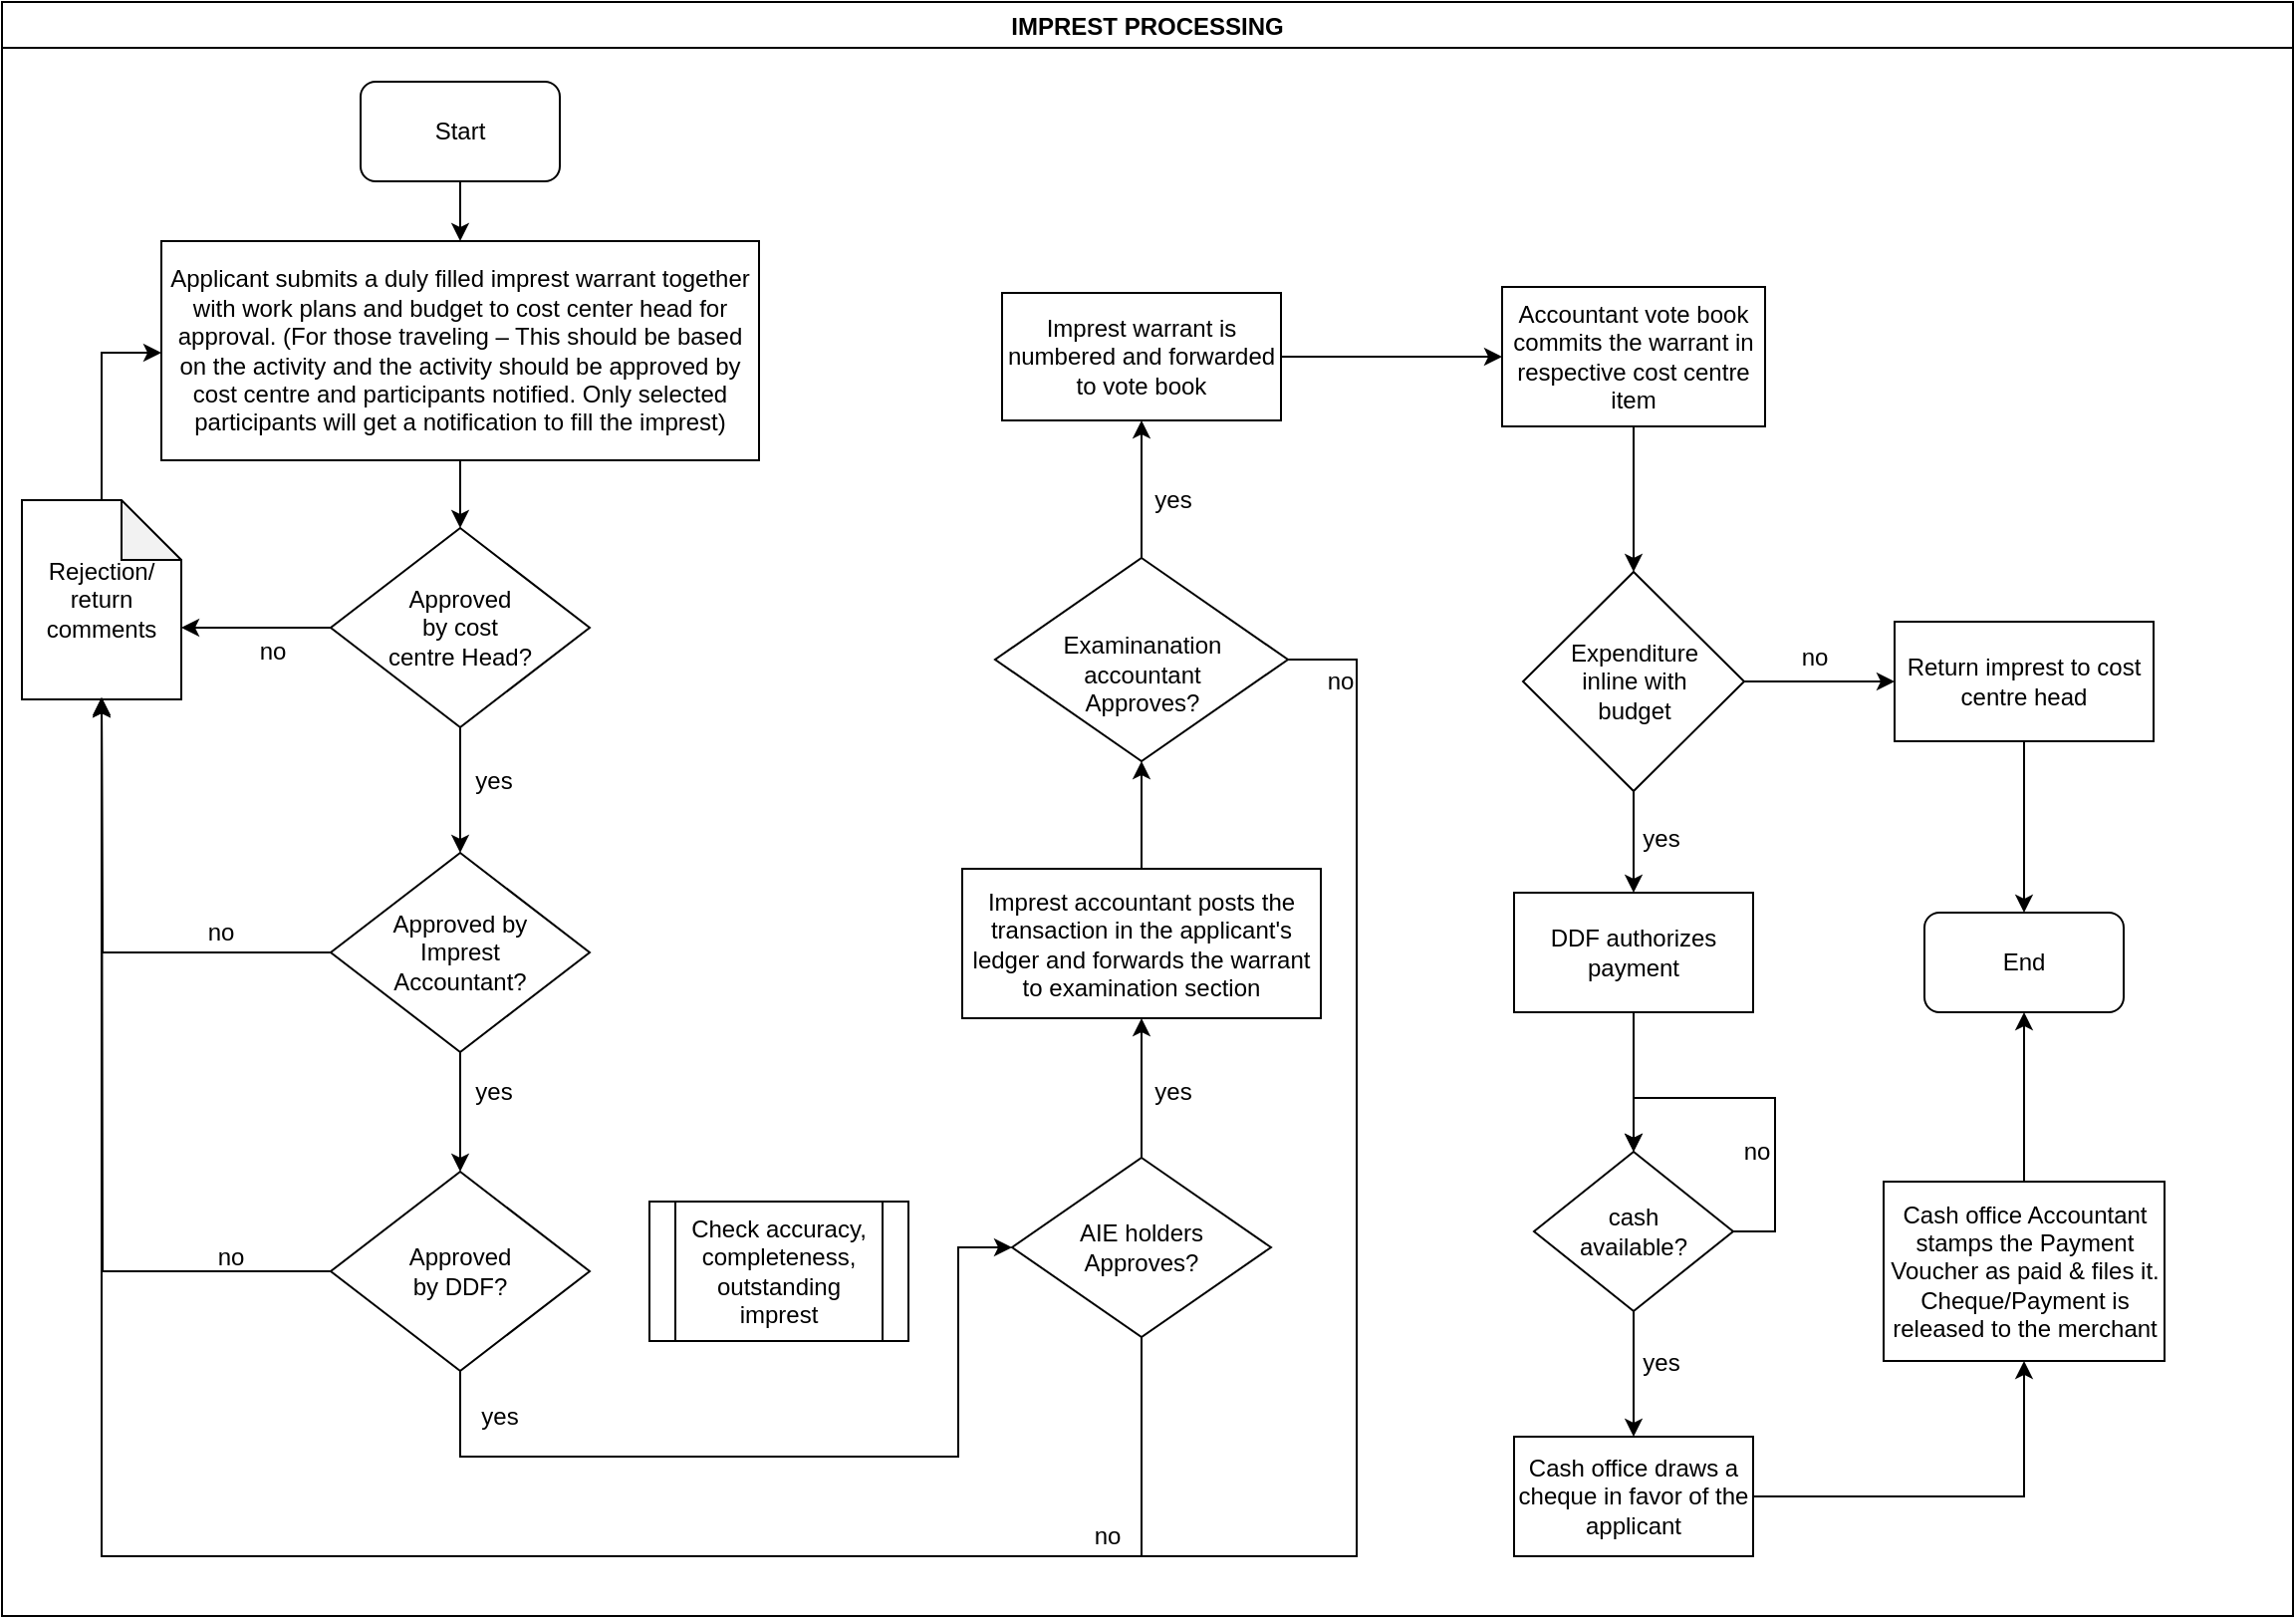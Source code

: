 <mxfile version="14.2.9" type="github">
  <diagram id="x-UUzvVaHj4vwNP_22vH" name="Page-1">
    <mxGraphModel dx="1038" dy="519" grid="1" gridSize="10" guides="1" tooltips="1" connect="1" arrows="1" fold="1" page="1" pageScale="1" pageWidth="1169" pageHeight="827" math="0" shadow="0">
      <root>
        <mxCell id="0" />
        <mxCell id="1" parent="0" />
        <mxCell id="JOb5DQNQt9hg0U8gQbrx-1" value="IMPREST PROCESSING" style="swimlane;startSize=23;" parent="1" vertex="1">
          <mxGeometry x="10" y="10" width="1150" height="810" as="geometry" />
        </mxCell>
        <mxCell id="JOb5DQNQt9hg0U8gQbrx-2" value="Start" style="rounded=1;whiteSpace=wrap;html=1;" parent="JOb5DQNQt9hg0U8gQbrx-1" vertex="1">
          <mxGeometry x="180" y="40" width="100" height="50" as="geometry" />
        </mxCell>
        <mxCell id="JOb5DQNQt9hg0U8gQbrx-5" value="Applicant submits a duly filled imprest warrant together with work plans and budget to cost center head for approval. (For those traveling – This should be based on the activity and the activity should be approved by cost centre and participants notified. Only selected participants will get a notification to fill the imprest)" style="rounded=0;whiteSpace=wrap;html=1;" parent="JOb5DQNQt9hg0U8gQbrx-1" vertex="1">
          <mxGeometry x="80" y="120" width="300" height="110" as="geometry" />
        </mxCell>
        <mxCell id="JOb5DQNQt9hg0U8gQbrx-4" value="" style="edgeStyle=orthogonalEdgeStyle;rounded=0;orthogonalLoop=1;jettySize=auto;html=1;entryX=0.5;entryY=0;entryDx=0;entryDy=0;" parent="JOb5DQNQt9hg0U8gQbrx-1" source="JOb5DQNQt9hg0U8gQbrx-2" target="JOb5DQNQt9hg0U8gQbrx-5" edge="1">
          <mxGeometry relative="1" as="geometry">
            <mxPoint x="230" y="165" as="targetPoint" />
          </mxGeometry>
        </mxCell>
        <mxCell id="JOb5DQNQt9hg0U8gQbrx-8" value="&lt;div&gt;Approved&lt;/div&gt;&lt;div&gt;by cost &lt;br&gt;&lt;/div&gt;&lt;div&gt;centre Head?&lt;/div&gt;" style="rhombus;whiteSpace=wrap;html=1;" parent="JOb5DQNQt9hg0U8gQbrx-1" vertex="1">
          <mxGeometry x="165" y="264" width="130" height="100" as="geometry" />
        </mxCell>
        <mxCell id="JOb5DQNQt9hg0U8gQbrx-7" value="" style="edgeStyle=orthogonalEdgeStyle;rounded=0;orthogonalLoop=1;jettySize=auto;html=1;" parent="JOb5DQNQt9hg0U8gQbrx-1" source="JOb5DQNQt9hg0U8gQbrx-5" target="JOb5DQNQt9hg0U8gQbrx-8" edge="1">
          <mxGeometry relative="1" as="geometry">
            <mxPoint x="230" y="306" as="targetPoint" />
          </mxGeometry>
        </mxCell>
        <mxCell id="JOb5DQNQt9hg0U8gQbrx-10" value="" style="edgeStyle=orthogonalEdgeStyle;rounded=0;orthogonalLoop=1;jettySize=auto;html=1;entryX=0.5;entryY=0;entryDx=0;entryDy=0;" parent="JOb5DQNQt9hg0U8gQbrx-1" source="JOb5DQNQt9hg0U8gQbrx-8" target="JOb5DQNQt9hg0U8gQbrx-20" edge="1">
          <mxGeometry relative="1" as="geometry">
            <mxPoint x="230" y="461" as="targetPoint" />
          </mxGeometry>
        </mxCell>
        <mxCell id="JOb5DQNQt9hg0U8gQbrx-11" value="yes" style="text;html=1;strokeColor=none;fillColor=none;align=center;verticalAlign=middle;whiteSpace=wrap;rounded=0;" parent="JOb5DQNQt9hg0U8gQbrx-1" vertex="1">
          <mxGeometry x="227" y="381" width="40" height="20" as="geometry" />
        </mxCell>
        <mxCell id="JOb5DQNQt9hg0U8gQbrx-12" value="Rejection/ return comments" style="shape=note;whiteSpace=wrap;html=1;backgroundOutline=1;darkOpacity=0.05;" parent="JOb5DQNQt9hg0U8gQbrx-1" vertex="1">
          <mxGeometry x="10" y="250" width="80" height="100" as="geometry" />
        </mxCell>
        <mxCell id="JOb5DQNQt9hg0U8gQbrx-14" value="" style="edgeStyle=orthogonalEdgeStyle;rounded=0;orthogonalLoop=1;jettySize=auto;html=1;entryX=0;entryY=0;entryDx=80;entryDy=65;entryPerimeter=0;" parent="JOb5DQNQt9hg0U8gQbrx-1" source="JOb5DQNQt9hg0U8gQbrx-8" edge="1">
          <mxGeometry relative="1" as="geometry">
            <mxPoint x="90" y="314" as="targetPoint" />
          </mxGeometry>
        </mxCell>
        <mxCell id="JOb5DQNQt9hg0U8gQbrx-16" value="" style="edgeStyle=orthogonalEdgeStyle;rounded=0;orthogonalLoop=1;jettySize=auto;html=1;entryX=0;entryY=0.5;entryDx=0;entryDy=0;" parent="JOb5DQNQt9hg0U8gQbrx-1" source="JOb5DQNQt9hg0U8gQbrx-12" target="JOb5DQNQt9hg0U8gQbrx-5" edge="1">
          <mxGeometry relative="1" as="geometry">
            <mxPoint x="50" y="249" as="sourcePoint" />
            <mxPoint x="50" y="172" as="targetPoint" />
            <Array as="points">
              <mxPoint x="50" y="176" />
            </Array>
          </mxGeometry>
        </mxCell>
        <mxCell id="JOb5DQNQt9hg0U8gQbrx-17" value="no" style="text;html=1;strokeColor=none;fillColor=none;align=center;verticalAlign=middle;whiteSpace=wrap;rounded=0;" parent="JOb5DQNQt9hg0U8gQbrx-1" vertex="1">
          <mxGeometry x="116" y="316" width="40" height="20" as="geometry" />
        </mxCell>
        <mxCell id="JOb5DQNQt9hg0U8gQbrx-20" value="Approved by&lt;div&gt;Imprest &lt;br&gt;&lt;/div&gt;&lt;div&gt;Accountant?&lt;/div&gt;" style="rhombus;whiteSpace=wrap;html=1;" parent="JOb5DQNQt9hg0U8gQbrx-1" vertex="1">
          <mxGeometry x="165" y="427" width="130" height="100" as="geometry" />
        </mxCell>
        <mxCell id="JOb5DQNQt9hg0U8gQbrx-25" value="" style="edgeStyle=orthogonalEdgeStyle;rounded=0;orthogonalLoop=1;jettySize=auto;html=1;entryX=0.5;entryY=1;entryDx=0;entryDy=0;entryPerimeter=0;" parent="JOb5DQNQt9hg0U8gQbrx-1" source="JOb5DQNQt9hg0U8gQbrx-20" edge="1">
          <mxGeometry relative="1" as="geometry">
            <mxPoint x="50" y="349" as="targetPoint" />
          </mxGeometry>
        </mxCell>
        <mxCell id="JOb5DQNQt9hg0U8gQbrx-28" value="yes" style="text;html=1;strokeColor=none;fillColor=none;align=center;verticalAlign=middle;whiteSpace=wrap;rounded=0;" parent="JOb5DQNQt9hg0U8gQbrx-1" vertex="1">
          <mxGeometry x="227" y="537" width="40" height="20" as="geometry" />
        </mxCell>
        <mxCell id="JOb5DQNQt9hg0U8gQbrx-30" value="&lt;div&gt;&lt;div&gt;Approved&lt;/div&gt;&lt;div&gt;by DDF?&lt;/div&gt;&lt;/div&gt;" style="rhombus;whiteSpace=wrap;html=1;" parent="JOb5DQNQt9hg0U8gQbrx-1" vertex="1">
          <mxGeometry x="165" y="587" width="130" height="100" as="geometry" />
        </mxCell>
        <mxCell id="JOb5DQNQt9hg0U8gQbrx-27" value="" style="edgeStyle=orthogonalEdgeStyle;rounded=0;orthogonalLoop=1;jettySize=auto;html=1;entryX=0.5;entryY=0;entryDx=0;entryDy=0;" parent="JOb5DQNQt9hg0U8gQbrx-1" source="JOb5DQNQt9hg0U8gQbrx-20" target="JOb5DQNQt9hg0U8gQbrx-30" edge="1">
          <mxGeometry relative="1" as="geometry">
            <mxPoint x="230" y="667" as="targetPoint" />
          </mxGeometry>
        </mxCell>
        <mxCell id="JOb5DQNQt9hg0U8gQbrx-32" value="Check accuracy, completeness, outstanding imprest" style="shape=process;whiteSpace=wrap;html=1;backgroundOutline=1;" parent="JOb5DQNQt9hg0U8gQbrx-1" vertex="1">
          <mxGeometry x="325" y="602" width="130" height="70" as="geometry" />
        </mxCell>
        <mxCell id="JOb5DQNQt9hg0U8gQbrx-29" value="no" style="text;html=1;strokeColor=none;fillColor=none;align=center;verticalAlign=middle;whiteSpace=wrap;rounded=0;" parent="JOb5DQNQt9hg0U8gQbrx-1" vertex="1">
          <mxGeometry x="90" y="457" width="40" height="20" as="geometry" />
        </mxCell>
        <mxCell id="JOb5DQNQt9hg0U8gQbrx-38" value="" style="edgeStyle=orthogonalEdgeStyle;rounded=0;orthogonalLoop=1;jettySize=auto;html=1;entryX=0.5;entryY=1;entryDx=0;entryDy=0;entryPerimeter=0;" parent="JOb5DQNQt9hg0U8gQbrx-1" source="JOb5DQNQt9hg0U8gQbrx-30" edge="1">
          <mxGeometry relative="1" as="geometry">
            <mxPoint x="50" y="349" as="targetPoint" />
          </mxGeometry>
        </mxCell>
        <mxCell id="JOb5DQNQt9hg0U8gQbrx-40" value="" style="edgeStyle=orthogonalEdgeStyle;rounded=0;orthogonalLoop=1;jettySize=auto;html=1;entryX=0;entryY=0.5;entryDx=0;entryDy=0;" parent="JOb5DQNQt9hg0U8gQbrx-1" source="JOb5DQNQt9hg0U8gQbrx-30" target="JOb5DQNQt9hg0U8gQbrx-43" edge="1">
          <mxGeometry relative="1" as="geometry">
            <mxPoint x="230" y="730" as="targetPoint" />
            <Array as="points">
              <mxPoint x="230" y="730" />
              <mxPoint x="480" y="730" />
              <mxPoint x="480" y="625" />
            </Array>
          </mxGeometry>
        </mxCell>
        <mxCell id="JOb5DQNQt9hg0U8gQbrx-47" value="no" style="text;html=1;strokeColor=none;fillColor=none;align=center;verticalAlign=middle;whiteSpace=wrap;rounded=0;" parent="JOb5DQNQt9hg0U8gQbrx-1" vertex="1">
          <mxGeometry x="535" y="760" width="40" height="20" as="geometry" />
        </mxCell>
        <mxCell id="JOb5DQNQt9hg0U8gQbrx-43" value="&lt;div&gt;AIE holders &lt;br&gt;&lt;/div&gt;&lt;div&gt;Approves?&lt;/div&gt;" style="rhombus;whiteSpace=wrap;html=1;" parent="JOb5DQNQt9hg0U8gQbrx-1" vertex="1">
          <mxGeometry x="507" y="580" width="130" height="90" as="geometry" />
        </mxCell>
        <mxCell id="JOb5DQNQt9hg0U8gQbrx-46" value="" style="edgeStyle=orthogonalEdgeStyle;rounded=0;orthogonalLoop=1;jettySize=auto;html=1;entryX=0.5;entryY=1;entryDx=0;entryDy=0;entryPerimeter=0;exitX=0.5;exitY=1;exitDx=0;exitDy=0;" parent="JOb5DQNQt9hg0U8gQbrx-1" source="JOb5DQNQt9hg0U8gQbrx-43" target="JOb5DQNQt9hg0U8gQbrx-12" edge="1">
          <mxGeometry relative="1" as="geometry">
            <mxPoint x="635" y="765" as="targetPoint" />
            <Array as="points">
              <mxPoint x="572" y="780" />
              <mxPoint x="50" y="780" />
            </Array>
          </mxGeometry>
        </mxCell>
        <mxCell id="JOb5DQNQt9hg0U8gQbrx-51" value="&lt;div&gt;&lt;br&gt;&lt;/div&gt;&lt;div&gt;Examinanation &lt;br&gt;&lt;/div&gt;&lt;div&gt;accountant &lt;br&gt;&lt;/div&gt;&lt;div&gt;Approves?&lt;/div&gt;" style="rhombus;whiteSpace=wrap;html=1;" parent="JOb5DQNQt9hg0U8gQbrx-1" vertex="1">
          <mxGeometry x="498.5" y="279" width="147" height="102" as="geometry" />
        </mxCell>
        <mxCell id="JOb5DQNQt9hg0U8gQbrx-54" value="Imprest warrant is numbered and forwarded to vote book" style="whiteSpace=wrap;html=1;" parent="JOb5DQNQt9hg0U8gQbrx-1" vertex="1">
          <mxGeometry x="502" y="146" width="140" height="64" as="geometry" />
        </mxCell>
        <mxCell id="JOb5DQNQt9hg0U8gQbrx-55" value="" style="edgeStyle=orthogonalEdgeStyle;rounded=0;orthogonalLoop=1;jettySize=auto;html=1;" parent="JOb5DQNQt9hg0U8gQbrx-1" source="JOb5DQNQt9hg0U8gQbrx-51" target="JOb5DQNQt9hg0U8gQbrx-54" edge="1">
          <mxGeometry relative="1" as="geometry" />
        </mxCell>
        <mxCell id="JOb5DQNQt9hg0U8gQbrx-56" value="yes" style="text;html=1;strokeColor=none;fillColor=none;align=center;verticalAlign=middle;whiteSpace=wrap;rounded=0;" parent="JOb5DQNQt9hg0U8gQbrx-1" vertex="1">
          <mxGeometry x="568" y="240" width="40" height="20" as="geometry" />
        </mxCell>
        <mxCell id="JOb5DQNQt9hg0U8gQbrx-58" value="" style="edgeStyle=orthogonalEdgeStyle;rounded=0;orthogonalLoop=1;jettySize=auto;html=1;entryX=0.5;entryY=1;entryDx=0;entryDy=0;entryPerimeter=0;" parent="JOb5DQNQt9hg0U8gQbrx-1" source="JOb5DQNQt9hg0U8gQbrx-51" target="JOb5DQNQt9hg0U8gQbrx-12" edge="1">
          <mxGeometry relative="1" as="geometry">
            <mxPoint x="739" y="330" as="targetPoint" />
            <Array as="points">
              <mxPoint x="680" y="330" />
              <mxPoint x="680" y="780" />
              <mxPoint x="50" y="780" />
            </Array>
          </mxGeometry>
        </mxCell>
        <mxCell id="JOb5DQNQt9hg0U8gQbrx-59" value="no" style="text;html=1;strokeColor=none;fillColor=none;align=center;verticalAlign=middle;whiteSpace=wrap;rounded=0;" parent="JOb5DQNQt9hg0U8gQbrx-1" vertex="1">
          <mxGeometry x="651.5" y="331" width="40" height="20" as="geometry" />
        </mxCell>
        <mxCell id="JOb5DQNQt9hg0U8gQbrx-65" value="&lt;div&gt;Expenditure&lt;/div&gt;&lt;div&gt; inline with&lt;/div&gt;&lt;div&gt; budget&lt;/div&gt;" style="rhombus;whiteSpace=wrap;html=1;" parent="JOb5DQNQt9hg0U8gQbrx-1" vertex="1">
          <mxGeometry x="763.5" y="286" width="111" height="110" as="geometry" />
        </mxCell>
        <mxCell id="JOb5DQNQt9hg0U8gQbrx-67" value="DDF authorizes payment" style="whiteSpace=wrap;html=1;" parent="JOb5DQNQt9hg0U8gQbrx-1" vertex="1">
          <mxGeometry x="759" y="447" width="120" height="60" as="geometry" />
        </mxCell>
        <mxCell id="JOb5DQNQt9hg0U8gQbrx-68" value="" style="edgeStyle=orthogonalEdgeStyle;rounded=0;orthogonalLoop=1;jettySize=auto;html=1;" parent="JOb5DQNQt9hg0U8gQbrx-1" source="JOb5DQNQt9hg0U8gQbrx-65" target="JOb5DQNQt9hg0U8gQbrx-67" edge="1">
          <mxGeometry relative="1" as="geometry" />
        </mxCell>
        <mxCell id="JOb5DQNQt9hg0U8gQbrx-72" value="Cash office draws a cheque in favor of the applicant" style="whiteSpace=wrap;html=1;" parent="JOb5DQNQt9hg0U8gQbrx-1" vertex="1">
          <mxGeometry x="759" y="720" width="120" height="60" as="geometry" />
        </mxCell>
        <mxCell id="JOb5DQNQt9hg0U8gQbrx-74" value="yes" style="text;html=1;strokeColor=none;fillColor=none;align=center;verticalAlign=middle;whiteSpace=wrap;rounded=0;" parent="JOb5DQNQt9hg0U8gQbrx-1" vertex="1">
          <mxGeometry x="813" y="673" width="40" height="20" as="geometry" />
        </mxCell>
        <mxCell id="JOb5DQNQt9hg0U8gQbrx-78" value="no" style="text;html=1;strokeColor=none;fillColor=none;align=center;verticalAlign=middle;whiteSpace=wrap;rounded=0;" parent="JOb5DQNQt9hg0U8gQbrx-1" vertex="1">
          <mxGeometry x="861" y="567" width="40" height="20" as="geometry" />
        </mxCell>
        <mxCell id="JOb5DQNQt9hg0U8gQbrx-83" value="End" style="rounded=1;whiteSpace=wrap;html=1;" parent="JOb5DQNQt9hg0U8gQbrx-1" vertex="1">
          <mxGeometry x="965" y="457" width="100" height="50" as="geometry" />
        </mxCell>
        <mxCell id="JOb5DQNQt9hg0U8gQbrx-84" value="Cash office Accountant stamps the Payment Voucher as paid &amp;amp; files it. Cheque/Payment is released to the merchant" style="whiteSpace=wrap;html=1;" parent="JOb5DQNQt9hg0U8gQbrx-1" vertex="1">
          <mxGeometry x="944.5" y="592" width="141" height="90" as="geometry" />
        </mxCell>
        <mxCell id="JOb5DQNQt9hg0U8gQbrx-85" value="" style="edgeStyle=orthogonalEdgeStyle;rounded=0;orthogonalLoop=1;jettySize=auto;html=1;" parent="JOb5DQNQt9hg0U8gQbrx-1" source="JOb5DQNQt9hg0U8gQbrx-72" target="JOb5DQNQt9hg0U8gQbrx-84" edge="1">
          <mxGeometry relative="1" as="geometry" />
        </mxCell>
        <mxCell id="JOb5DQNQt9hg0U8gQbrx-87" value="" style="edgeStyle=orthogonalEdgeStyle;rounded=0;orthogonalLoop=1;jettySize=auto;html=1;entryX=0.5;entryY=1;entryDx=0;entryDy=0;" parent="JOb5DQNQt9hg0U8gQbrx-1" source="JOb5DQNQt9hg0U8gQbrx-84" target="JOb5DQNQt9hg0U8gQbrx-83" edge="1">
          <mxGeometry relative="1" as="geometry">
            <mxPoint x="1029.5" y="610" as="targetPoint" />
          </mxGeometry>
        </mxCell>
        <mxCell id="JOb5DQNQt9hg0U8gQbrx-88" value="no" style="text;html=1;strokeColor=none;fillColor=none;align=center;verticalAlign=middle;whiteSpace=wrap;rounded=0;" parent="JOb5DQNQt9hg0U8gQbrx-1" vertex="1">
          <mxGeometry x="890" y="319" width="40" height="20" as="geometry" />
        </mxCell>
        <mxCell id="iJPvLjAhna7ch4hKMUgU-1" value="yes" style="text;html=1;strokeColor=none;fillColor=none;align=center;verticalAlign=middle;whiteSpace=wrap;rounded=0;" vertex="1" parent="JOb5DQNQt9hg0U8gQbrx-1">
          <mxGeometry x="230" y="700" width="40" height="20" as="geometry" />
        </mxCell>
        <mxCell id="iJPvLjAhna7ch4hKMUgU-2" value="yes" style="text;html=1;strokeColor=none;fillColor=none;align=center;verticalAlign=middle;whiteSpace=wrap;rounded=0;" vertex="1" parent="JOb5DQNQt9hg0U8gQbrx-1">
          <mxGeometry x="568" y="537" width="40" height="20" as="geometry" />
        </mxCell>
        <mxCell id="JOb5DQNQt9hg0U8gQbrx-53" value="" style="edgeStyle=orthogonalEdgeStyle;rounded=0;orthogonalLoop=1;jettySize=auto;html=1;entryX=0.5;entryY=1;entryDx=0;entryDy=0;" parent="1" source="JOb5DQNQt9hg0U8gQbrx-48" target="JOb5DQNQt9hg0U8gQbrx-51" edge="1">
          <mxGeometry relative="1" as="geometry">
            <mxPoint x="582" y="357.5" as="targetPoint" />
          </mxGeometry>
        </mxCell>
        <mxCell id="JOb5DQNQt9hg0U8gQbrx-48" value="Imprest accountant posts the transaction in the applicant&#39;s ledger and forwards the warrant to examination section" style="whiteSpace=wrap;html=1;" parent="1" vertex="1">
          <mxGeometry x="492" y="445" width="180" height="75" as="geometry" />
        </mxCell>
        <mxCell id="JOb5DQNQt9hg0U8gQbrx-49" value="" style="edgeStyle=orthogonalEdgeStyle;rounded=0;orthogonalLoop=1;jettySize=auto;html=1;" parent="1" source="JOb5DQNQt9hg0U8gQbrx-43" target="JOb5DQNQt9hg0U8gQbrx-48" edge="1">
          <mxGeometry relative="1" as="geometry" />
        </mxCell>
        <mxCell id="JOb5DQNQt9hg0U8gQbrx-50" value="no" style="text;html=1;strokeColor=none;fillColor=none;align=center;verticalAlign=middle;whiteSpace=wrap;rounded=0;" parent="1" vertex="1">
          <mxGeometry x="105" y="630" width="40" height="20" as="geometry" />
        </mxCell>
        <mxCell id="JOb5DQNQt9hg0U8gQbrx-66" value="" style="edgeStyle=orthogonalEdgeStyle;rounded=0;orthogonalLoop=1;jettySize=auto;html=1;" parent="1" source="JOb5DQNQt9hg0U8gQbrx-60" target="JOb5DQNQt9hg0U8gQbrx-65" edge="1">
          <mxGeometry relative="1" as="geometry" />
        </mxCell>
        <mxCell id="JOb5DQNQt9hg0U8gQbrx-60" value="Accountant vote book commits the warrant in respective cost centre item" style="whiteSpace=wrap;html=1;" parent="1" vertex="1">
          <mxGeometry x="763" y="153" width="132" height="70" as="geometry" />
        </mxCell>
        <mxCell id="JOb5DQNQt9hg0U8gQbrx-61" value="" style="edgeStyle=orthogonalEdgeStyle;rounded=0;orthogonalLoop=1;jettySize=auto;html=1;" parent="1" source="JOb5DQNQt9hg0U8gQbrx-54" target="JOb5DQNQt9hg0U8gQbrx-60" edge="1">
          <mxGeometry relative="1" as="geometry" />
        </mxCell>
        <mxCell id="JOb5DQNQt9hg0U8gQbrx-73" value="" style="edgeStyle=orthogonalEdgeStyle;rounded=0;orthogonalLoop=1;jettySize=auto;html=1;" parent="1" source="JOb5DQNQt9hg0U8gQbrx-70" target="JOb5DQNQt9hg0U8gQbrx-72" edge="1">
          <mxGeometry relative="1" as="geometry" />
        </mxCell>
        <mxCell id="JOb5DQNQt9hg0U8gQbrx-77" value="" style="edgeStyle=orthogonalEdgeStyle;rounded=0;orthogonalLoop=1;jettySize=auto;html=1;entryX=0.5;entryY=0;entryDx=0;entryDy=0;" parent="1" source="JOb5DQNQt9hg0U8gQbrx-70" target="JOb5DQNQt9hg0U8gQbrx-70" edge="1">
          <mxGeometry relative="1" as="geometry">
            <mxPoint x="890" y="540" as="targetPoint" />
            <Array as="points">
              <mxPoint x="900" y="627" />
              <mxPoint x="900" y="560" />
              <mxPoint x="829" y="560" />
            </Array>
          </mxGeometry>
        </mxCell>
        <mxCell id="JOb5DQNQt9hg0U8gQbrx-70" value="&lt;div&gt;cash &lt;br&gt;&lt;/div&gt;&lt;div&gt;available?&lt;/div&gt;" style="rhombus;whiteSpace=wrap;html=1;" parent="1" vertex="1">
          <mxGeometry x="779" y="587" width="100" height="80" as="geometry" />
        </mxCell>
        <mxCell id="JOb5DQNQt9hg0U8gQbrx-71" value="" style="edgeStyle=orthogonalEdgeStyle;rounded=0;orthogonalLoop=1;jettySize=auto;html=1;" parent="1" source="JOb5DQNQt9hg0U8gQbrx-67" target="JOb5DQNQt9hg0U8gQbrx-70" edge="1">
          <mxGeometry relative="1" as="geometry" />
        </mxCell>
        <mxCell id="JOb5DQNQt9hg0U8gQbrx-75" value="yes" style="text;html=1;strokeColor=none;fillColor=none;align=center;verticalAlign=middle;whiteSpace=wrap;rounded=0;" parent="1" vertex="1">
          <mxGeometry x="823" y="420" width="40" height="20" as="geometry" />
        </mxCell>
        <mxCell id="JOb5DQNQt9hg0U8gQbrx-82" value="" style="edgeStyle=orthogonalEdgeStyle;rounded=0;orthogonalLoop=1;jettySize=auto;html=1;entryX=0.5;entryY=0;entryDx=0;entryDy=0;" parent="1" source="JOb5DQNQt9hg0U8gQbrx-79" target="JOb5DQNQt9hg0U8gQbrx-83" edge="1">
          <mxGeometry relative="1" as="geometry">
            <mxPoint x="1025" y="461" as="targetPoint" />
          </mxGeometry>
        </mxCell>
        <mxCell id="JOb5DQNQt9hg0U8gQbrx-79" value="Return imprest to cost centre head" style="whiteSpace=wrap;html=1;" parent="1" vertex="1">
          <mxGeometry x="960" y="321" width="130" height="60" as="geometry" />
        </mxCell>
        <mxCell id="JOb5DQNQt9hg0U8gQbrx-80" value="" style="edgeStyle=orthogonalEdgeStyle;rounded=0;orthogonalLoop=1;jettySize=auto;html=1;" parent="1" source="JOb5DQNQt9hg0U8gQbrx-65" target="JOb5DQNQt9hg0U8gQbrx-79" edge="1">
          <mxGeometry relative="1" as="geometry" />
        </mxCell>
      </root>
    </mxGraphModel>
  </diagram>
</mxfile>
